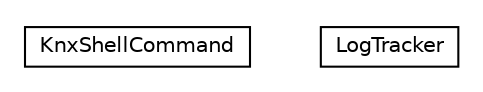 #!/usr/local/bin/dot
#
# Class diagram 
# Generated by UMLGraph version R5_6-24-gf6e263 (http://www.umlgraph.org/)
#

digraph G {
	edge [fontname="Helvetica",fontsize=10,labelfontname="Helvetica",labelfontsize=10];
	node [fontname="Helvetica",fontsize=10,shape=plaintext];
	nodesep=0.25;
	ranksep=0.5;
	// org.universAAL.lddi.knx.networkdriver.util.KnxShellCommand
	c29922 [label=<<table title="org.universAAL.lddi.knx.networkdriver.util.KnxShellCommand" border="0" cellborder="1" cellspacing="0" cellpadding="2" port="p" href="./KnxShellCommand.html">
		<tr><td><table border="0" cellspacing="0" cellpadding="1">
<tr><td align="center" balign="center"> KnxShellCommand </td></tr>
		</table></td></tr>
		</table>>, URL="./KnxShellCommand.html", fontname="Helvetica", fontcolor="black", fontsize=10.0];
	// org.universAAL.lddi.knx.networkdriver.util.LogTracker
	c29923 [label=<<table title="org.universAAL.lddi.knx.networkdriver.util.LogTracker" border="0" cellborder="1" cellspacing="0" cellpadding="2" port="p" href="./LogTracker.html">
		<tr><td><table border="0" cellspacing="0" cellpadding="1">
<tr><td align="center" balign="center"> LogTracker </td></tr>
		</table></td></tr>
		</table>>, URL="./LogTracker.html", fontname="Helvetica", fontcolor="black", fontsize=10.0];
}

